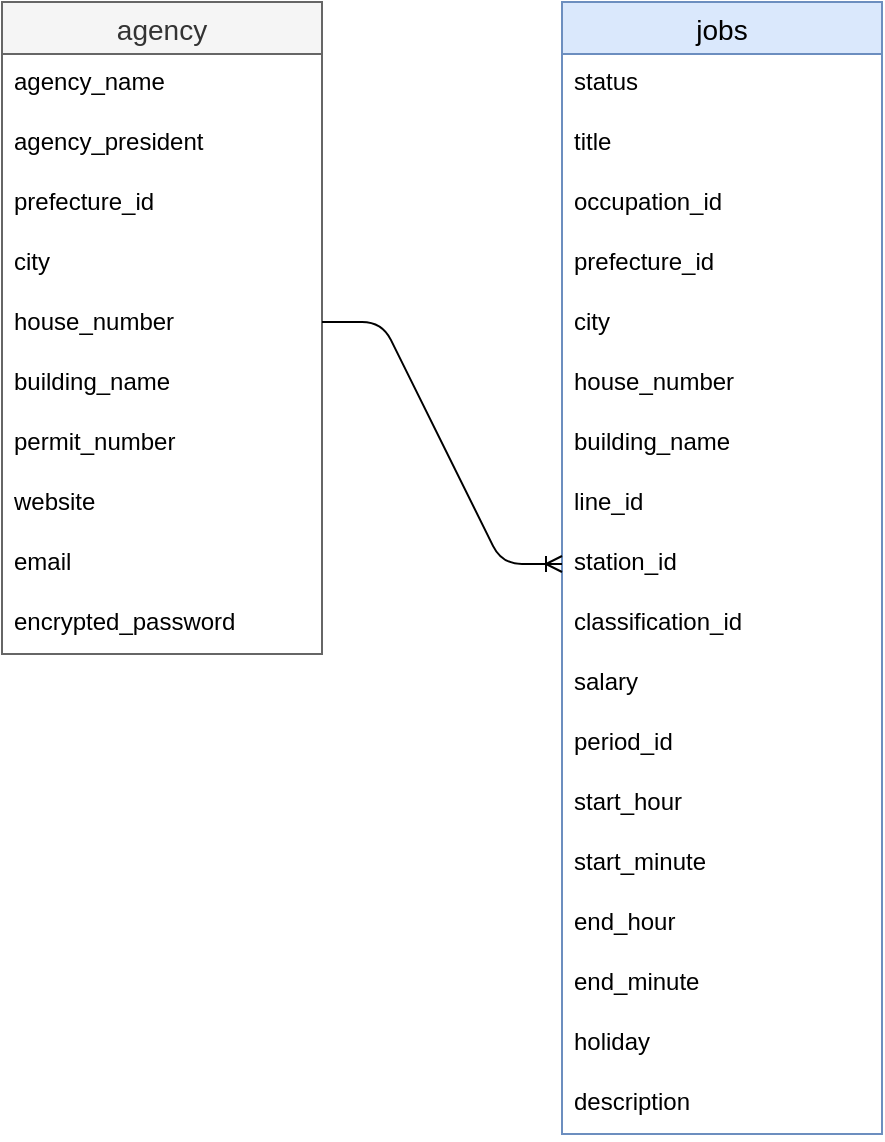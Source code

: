 <mxfile>
    <diagram id="SwYqyB3hMxwUvX8YHwRZ" name="ER図">
        <mxGraphModel dx="117" dy="542" grid="1" gridSize="10" guides="1" tooltips="1" connect="1" arrows="1" fold="1" page="1" pageScale="1" pageWidth="827" pageHeight="1169" math="0" shadow="0">
            <root>
                <mxCell id="0"/>
                <mxCell id="1" parent="0"/>
                <mxCell id="2" value="jobs" style="swimlane;fontStyle=0;childLayout=stackLayout;horizontal=1;startSize=26;horizontalStack=0;resizeParent=1;resizeParentMax=0;resizeLast=0;collapsible=1;marginBottom=0;align=center;fontSize=14;fillColor=#dae8fc;strokeColor=#6c8ebf;fontColor=#000000;" parent="1" vertex="1">
                    <mxGeometry x="400" y="40" width="160" height="566" as="geometry"/>
                </mxCell>
                <mxCell id="3" value="status" style="text;strokeColor=none;fillColor=none;spacingLeft=4;spacingRight=4;overflow=hidden;rotatable=0;points=[[0,0.5],[1,0.5]];portConstraint=eastwest;fontSize=12;" parent="2" vertex="1">
                    <mxGeometry y="26" width="160" height="30" as="geometry"/>
                </mxCell>
                <mxCell id="4" value="title" style="text;strokeColor=none;fillColor=none;spacingLeft=4;spacingRight=4;overflow=hidden;rotatable=0;points=[[0,0.5],[1,0.5]];portConstraint=eastwest;fontSize=12;" parent="2" vertex="1">
                    <mxGeometry y="56" width="160" height="30" as="geometry"/>
                </mxCell>
                <mxCell id="5" value="occupation_id" style="text;strokeColor=none;fillColor=none;spacingLeft=4;spacingRight=4;overflow=hidden;rotatable=0;points=[[0,0.5],[1,0.5]];portConstraint=eastwest;fontSize=12;" parent="2" vertex="1">
                    <mxGeometry y="86" width="160" height="30" as="geometry"/>
                </mxCell>
                <mxCell id="6" value="prefecture_id" style="text;strokeColor=none;fillColor=none;spacingLeft=4;spacingRight=4;overflow=hidden;rotatable=0;points=[[0,0.5],[1,0.5]];portConstraint=eastwest;fontSize=12;" parent="2" vertex="1">
                    <mxGeometry y="116" width="160" height="30" as="geometry"/>
                </mxCell>
                <mxCell id="7" value="city" style="text;strokeColor=none;fillColor=none;spacingLeft=4;spacingRight=4;overflow=hidden;rotatable=0;points=[[0,0.5],[1,0.5]];portConstraint=eastwest;fontSize=12;" parent="2" vertex="1">
                    <mxGeometry y="146" width="160" height="30" as="geometry"/>
                </mxCell>
                <mxCell id="8" value="house_number" style="text;strokeColor=none;fillColor=none;spacingLeft=4;spacingRight=4;overflow=hidden;rotatable=0;points=[[0,0.5],[1,0.5]];portConstraint=eastwest;fontSize=12;" parent="2" vertex="1">
                    <mxGeometry y="176" width="160" height="30" as="geometry"/>
                </mxCell>
                <mxCell id="9" value="building_name" style="text;strokeColor=none;fillColor=none;spacingLeft=4;spacingRight=4;overflow=hidden;rotatable=0;points=[[0,0.5],[1,0.5]];portConstraint=eastwest;fontSize=12;" parent="2" vertex="1">
                    <mxGeometry y="206" width="160" height="30" as="geometry"/>
                </mxCell>
                <mxCell id="10" value="line_id" style="text;strokeColor=none;fillColor=none;spacingLeft=4;spacingRight=4;overflow=hidden;rotatable=0;points=[[0,0.5],[1,0.5]];portConstraint=eastwest;fontSize=12;" parent="2" vertex="1">
                    <mxGeometry y="236" width="160" height="30" as="geometry"/>
                </mxCell>
                <mxCell id="11" value="station_id" style="text;strokeColor=none;fillColor=none;spacingLeft=4;spacingRight=4;overflow=hidden;rotatable=0;points=[[0,0.5],[1,0.5]];portConstraint=eastwest;fontSize=12;" parent="2" vertex="1">
                    <mxGeometry y="266" width="160" height="30" as="geometry"/>
                </mxCell>
                <mxCell id="12" value="classification_id" style="text;strokeColor=none;fillColor=none;spacingLeft=4;spacingRight=4;overflow=hidden;rotatable=0;points=[[0,0.5],[1,0.5]];portConstraint=eastwest;fontSize=12;" parent="2" vertex="1">
                    <mxGeometry y="296" width="160" height="30" as="geometry"/>
                </mxCell>
                <mxCell id="13" value="salary" style="text;strokeColor=none;fillColor=none;spacingLeft=4;spacingRight=4;overflow=hidden;rotatable=0;points=[[0,0.5],[1,0.5]];portConstraint=eastwest;fontSize=12;" parent="2" vertex="1">
                    <mxGeometry y="326" width="160" height="30" as="geometry"/>
                </mxCell>
                <mxCell id="14" value="period_id" style="text;strokeColor=none;fillColor=none;spacingLeft=4;spacingRight=4;overflow=hidden;rotatable=0;points=[[0,0.5],[1,0.5]];portConstraint=eastwest;fontSize=12;" parent="2" vertex="1">
                    <mxGeometry y="356" width="160" height="30" as="geometry"/>
                </mxCell>
                <mxCell id="15" value="start_hour" style="text;strokeColor=none;fillColor=none;spacingLeft=4;spacingRight=4;overflow=hidden;rotatable=0;points=[[0,0.5],[1,0.5]];portConstraint=eastwest;fontSize=12;" parent="2" vertex="1">
                    <mxGeometry y="386" width="160" height="30" as="geometry"/>
                </mxCell>
                <mxCell id="16" value="start_minute" style="text;strokeColor=none;fillColor=none;spacingLeft=4;spacingRight=4;overflow=hidden;rotatable=0;points=[[0,0.5],[1,0.5]];portConstraint=eastwest;fontSize=12;" parent="2" vertex="1">
                    <mxGeometry y="416" width="160" height="30" as="geometry"/>
                </mxCell>
                <mxCell id="17" value="end_hour" style="text;strokeColor=none;fillColor=none;spacingLeft=4;spacingRight=4;overflow=hidden;rotatable=0;points=[[0,0.5],[1,0.5]];portConstraint=eastwest;fontSize=12;" parent="2" vertex="1">
                    <mxGeometry y="446" width="160" height="30" as="geometry"/>
                </mxCell>
                <mxCell id="18" value="end_minute" style="text;strokeColor=none;fillColor=none;spacingLeft=4;spacingRight=4;overflow=hidden;rotatable=0;points=[[0,0.5],[1,0.5]];portConstraint=eastwest;fontSize=12;" parent="2" vertex="1">
                    <mxGeometry y="476" width="160" height="30" as="geometry"/>
                </mxCell>
                <mxCell id="19" value="holiday" style="text;strokeColor=none;fillColor=none;spacingLeft=4;spacingRight=4;overflow=hidden;rotatable=0;points=[[0,0.5],[1,0.5]];portConstraint=eastwest;fontSize=12;" parent="2" vertex="1">
                    <mxGeometry y="506" width="160" height="30" as="geometry"/>
                </mxCell>
                <mxCell id="20" value="description" style="text;strokeColor=none;fillColor=none;spacingLeft=4;spacingRight=4;overflow=hidden;rotatable=0;points=[[0,0.5],[1,0.5]];portConstraint=eastwest;fontSize=12;" parent="2" vertex="1">
                    <mxGeometry y="536" width="160" height="30" as="geometry"/>
                </mxCell>
                <mxCell id="38" value="agency" style="swimlane;fontStyle=0;childLayout=stackLayout;horizontal=1;startSize=26;horizontalStack=0;resizeParent=1;resizeParentMax=0;resizeLast=0;collapsible=1;marginBottom=0;align=center;fontSize=14;fillColor=#f5f5f5;fontColor=#333333;strokeColor=#666666;" parent="1" vertex="1">
                    <mxGeometry x="120" y="40" width="160" height="326" as="geometry">
                        <mxRectangle x="120" y="40" width="80" height="26" as="alternateBounds"/>
                    </mxGeometry>
                </mxCell>
                <mxCell id="39" value="agency_name" style="text;strokeColor=none;fillColor=none;spacingLeft=4;spacingRight=4;overflow=hidden;rotatable=0;points=[[0,0.5],[1,0.5]];portConstraint=eastwest;fontSize=12;" parent="38" vertex="1">
                    <mxGeometry y="26" width="160" height="30" as="geometry"/>
                </mxCell>
                <mxCell id="46" value="agency_president" style="text;strokeColor=none;fillColor=none;spacingLeft=4;spacingRight=4;overflow=hidden;rotatable=0;points=[[0,0.5],[1,0.5]];portConstraint=eastwest;fontSize=12;" parent="38" vertex="1">
                    <mxGeometry y="56" width="160" height="30" as="geometry"/>
                </mxCell>
                <mxCell id="40" value="prefecture_id" style="text;strokeColor=none;fillColor=none;spacingLeft=4;spacingRight=4;overflow=hidden;rotatable=0;points=[[0,0.5],[1,0.5]];portConstraint=eastwest;fontSize=12;" parent="38" vertex="1">
                    <mxGeometry y="86" width="160" height="30" as="geometry"/>
                </mxCell>
                <mxCell id="41" value="city" style="text;strokeColor=none;fillColor=none;spacingLeft=4;spacingRight=4;overflow=hidden;rotatable=0;points=[[0,0.5],[1,0.5]];portConstraint=eastwest;fontSize=12;" parent="38" vertex="1">
                    <mxGeometry y="116" width="160" height="30" as="geometry"/>
                </mxCell>
                <mxCell id="42" value="house_number" style="text;strokeColor=none;fillColor=none;spacingLeft=4;spacingRight=4;overflow=hidden;rotatable=0;points=[[0,0.5],[1,0.5]];portConstraint=eastwest;fontSize=12;" parent="38" vertex="1">
                    <mxGeometry y="146" width="160" height="30" as="geometry"/>
                </mxCell>
                <mxCell id="43" value="building_name" style="text;strokeColor=none;fillColor=none;spacingLeft=4;spacingRight=4;overflow=hidden;rotatable=0;points=[[0,0.5],[1,0.5]];portConstraint=eastwest;fontSize=12;" parent="38" vertex="1">
                    <mxGeometry y="176" width="160" height="30" as="geometry"/>
                </mxCell>
                <mxCell id="44" value="permit_number" style="text;strokeColor=none;fillColor=none;spacingLeft=4;spacingRight=4;overflow=hidden;rotatable=0;points=[[0,0.5],[1,0.5]];portConstraint=eastwest;fontSize=12;" parent="38" vertex="1">
                    <mxGeometry y="206" width="160" height="30" as="geometry"/>
                </mxCell>
                <mxCell id="45" value="website" style="text;strokeColor=none;fillColor=none;spacingLeft=4;spacingRight=4;overflow=hidden;rotatable=0;points=[[0,0.5],[1,0.5]];portConstraint=eastwest;fontSize=12;" parent="38" vertex="1">
                    <mxGeometry y="236" width="160" height="30" as="geometry"/>
                </mxCell>
                <mxCell id="51" value="email" style="text;strokeColor=none;fillColor=none;spacingLeft=4;spacingRight=4;overflow=hidden;rotatable=0;points=[[0,0.5],[1,0.5]];portConstraint=eastwest;fontSize=12;" parent="38" vertex="1">
                    <mxGeometry y="266" width="160" height="30" as="geometry"/>
                </mxCell>
                <mxCell id="52" value="encrypted_password" style="text;strokeColor=none;fillColor=none;spacingLeft=4;spacingRight=4;overflow=hidden;rotatable=0;points=[[0,0.5],[1,0.5]];portConstraint=eastwest;fontSize=12;" parent="38" vertex="1">
                    <mxGeometry y="296" width="160" height="30" as="geometry"/>
                </mxCell>
                <mxCell id="53" value="" style="edgeStyle=entityRelationEdgeStyle;fontSize=12;html=1;endArrow=ERoneToMany;entryX=0;entryY=0.5;entryDx=0;entryDy=0;" parent="1" target="11" edge="1">
                    <mxGeometry width="100" height="100" relative="1" as="geometry">
                        <mxPoint x="280" y="200" as="sourcePoint"/>
                        <mxPoint x="380" y="100" as="targetPoint"/>
                    </mxGeometry>
                </mxCell>
            </root>
        </mxGraphModel>
    </diagram>
    <diagram id="klbT20RQmjzrCottRCgR" name="画面遷移図">
        <mxGraphModel dx="728" dy="542" grid="1" gridSize="10" guides="1" tooltips="1" connect="1" arrows="1" fold="1" page="1" pageScale="1" pageWidth="827" pageHeight="1169" math="0" shadow="0">
            <root>
                <mxCell id="kXo2SeuQENlj1Kw_wPVj-0"/>
                <mxCell id="kXo2SeuQENlj1Kw_wPVj-1" parent="kXo2SeuQENlj1Kw_wPVj-0"/>
                <mxCell id="kXo2SeuQENlj1Kw_wPVj-2" value="一覧ページ" style="rounded=1;arcSize=10;whiteSpace=wrap;html=1;align=center;" vertex="1" parent="kXo2SeuQENlj1Kw_wPVj-1">
                    <mxGeometry x="40" y="120" width="100" height="40" as="geometry"/>
                </mxCell>
                <mxCell id="kXo2SeuQENlj1Kw_wPVj-3" value="agencyログインページ" style="rounded=1;arcSize=10;whiteSpace=wrap;html=1;align=center;" vertex="1" parent="kXo2SeuQENlj1Kw_wPVj-1">
                    <mxGeometry x="200" y="120" width="140" height="40" as="geometry"/>
                </mxCell>
                <mxCell id="kXo2SeuQENlj1Kw_wPVj-4" value="agency新規登録ページ" style="rounded=1;arcSize=10;whiteSpace=wrap;html=1;align=center;" vertex="1" parent="kXo2SeuQENlj1Kw_wPVj-1">
                    <mxGeometry x="200" y="200" width="140" height="40" as="geometry"/>
                </mxCell>
                <mxCell id="kXo2SeuQENlj1Kw_wPVj-5" value="agencyマイページ" style="rounded=1;arcSize=10;whiteSpace=wrap;html=1;align=center;" vertex="1" parent="kXo2SeuQENlj1Kw_wPVj-1">
                    <mxGeometry x="200" y="280" width="140" height="40" as="geometry"/>
                </mxCell>
                <mxCell id="1gxrwX512RgrrWIlAYDj-1" value="出稿ページ" style="rounded=1;arcSize=10;whiteSpace=wrap;html=1;align=center;" vertex="1" parent="kXo2SeuQENlj1Kw_wPVj-1">
                    <mxGeometry x="200" y="360" width="100" height="40" as="geometry"/>
                </mxCell>
                <mxCell id="1gxrwX512RgrrWIlAYDj-2" value="詳細ページ" style="rounded=1;arcSize=10;whiteSpace=wrap;html=1;align=center;" vertex="1" parent="kXo2SeuQENlj1Kw_wPVj-1">
                    <mxGeometry x="200" y="440" width="100" height="40" as="geometry"/>
                </mxCell>
                <mxCell id="1gxrwX512RgrrWIlAYDj-3" value="編集ページ" style="rounded=1;arcSize=10;whiteSpace=wrap;html=1;align=center;" vertex="1" parent="kXo2SeuQENlj1Kw_wPVj-1">
                    <mxGeometry x="400" y="440" width="100" height="40" as="geometry"/>
                </mxCell>
                <mxCell id="1gxrwX512RgrrWIlAYDj-4" value="削除完了ページ" style="rounded=1;arcSize=10;whiteSpace=wrap;html=1;align=center;" vertex="1" parent="kXo2SeuQENlj1Kw_wPVj-1">
                    <mxGeometry x="400" y="520" width="100" height="40" as="geometry"/>
                </mxCell>
                <mxCell id="1gxrwX512RgrrWIlAYDj-13" value="" style="line;strokeWidth=1;rotatable=0;dashed=0;labelPosition=right;align=left;verticalAlign=middle;spacingTop=0;spacingLeft=6;points=[];portConstraint=eastwest;" vertex="1" parent="kXo2SeuQENlj1Kw_wPVj-1">
                    <mxGeometry x="140" y="135" width="60" height="10" as="geometry"/>
                </mxCell>
                <mxCell id="1gxrwX512RgrrWIlAYDj-14" value="" style="line;strokeWidth=1;rotatable=0;dashed=0;labelPosition=right;align=left;verticalAlign=middle;spacingTop=0;spacingLeft=6;points=[];portConstraint=eastwest;" vertex="1" parent="kXo2SeuQENlj1Kw_wPVj-1">
                    <mxGeometry x="170" y="215" width="30" height="10" as="geometry"/>
                </mxCell>
                <mxCell id="1gxrwX512RgrrWIlAYDj-15" value="" style="line;strokeWidth=1;rotatable=0;dashed=0;labelPosition=right;align=left;verticalAlign=middle;spacingTop=0;spacingLeft=6;points=[];portConstraint=eastwest;" vertex="1" parent="kXo2SeuQENlj1Kw_wPVj-1">
                    <mxGeometry x="170" y="295" width="30" height="10" as="geometry"/>
                </mxCell>
                <mxCell id="1gxrwX512RgrrWIlAYDj-16" value="" style="line;strokeWidth=1;rotatable=0;dashed=0;labelPosition=right;align=left;verticalAlign=middle;spacingTop=0;spacingLeft=6;points=[];portConstraint=eastwest;" vertex="1" parent="kXo2SeuQENlj1Kw_wPVj-1">
                    <mxGeometry x="170" y="375" width="30" height="10" as="geometry"/>
                </mxCell>
                <mxCell id="1gxrwX512RgrrWIlAYDj-17" value="" style="line;strokeWidth=1;rotatable=0;dashed=0;labelPosition=right;align=left;verticalAlign=middle;spacingTop=0;spacingLeft=6;points=[];portConstraint=eastwest;" vertex="1" parent="kXo2SeuQENlj1Kw_wPVj-1">
                    <mxGeometry x="170" y="455" width="30" height="10" as="geometry"/>
                </mxCell>
                <mxCell id="1gxrwX512RgrrWIlAYDj-18" value="" style="line;strokeWidth=1;rotatable=0;dashed=0;labelPosition=right;align=left;verticalAlign=middle;spacingTop=0;spacingLeft=6;points=[];portConstraint=eastwest;" vertex="1" parent="kXo2SeuQENlj1Kw_wPVj-1">
                    <mxGeometry x="350" y="535" width="50" height="10" as="geometry"/>
                </mxCell>
                <mxCell id="1gxrwX512RgrrWIlAYDj-19" value="" style="line;strokeWidth=1;rotatable=0;dashed=0;labelPosition=right;align=left;verticalAlign=middle;spacingTop=0;spacingLeft=6;points=[];portConstraint=eastwest;" vertex="1" parent="kXo2SeuQENlj1Kw_wPVj-1">
                    <mxGeometry x="300" y="455" width="100" height="10" as="geometry"/>
                </mxCell>
                <mxCell id="1gxrwX512RgrrWIlAYDj-20" value="" style="line;strokeWidth=1;rotatable=0;dashed=0;labelPosition=right;align=left;verticalAlign=middle;spacingTop=0;spacingLeft=6;points=[];portConstraint=eastwest;direction=south;" vertex="1" parent="kXo2SeuQENlj1Kw_wPVj-1">
                    <mxGeometry x="127.5" y="140" width="85" height="320" as="geometry"/>
                </mxCell>
                <mxCell id="1gxrwX512RgrrWIlAYDj-21" value="" style="line;strokeWidth=1;rotatable=0;dashed=0;labelPosition=right;align=left;verticalAlign=middle;spacingTop=0;spacingLeft=6;points=[];portConstraint=eastwest;direction=south;" vertex="1" parent="kXo2SeuQENlj1Kw_wPVj-1">
                    <mxGeometry x="345" y="460" width="10" height="80" as="geometry"/>
                </mxCell>
            </root>
        </mxGraphModel>
    </diagram>
</mxfile>